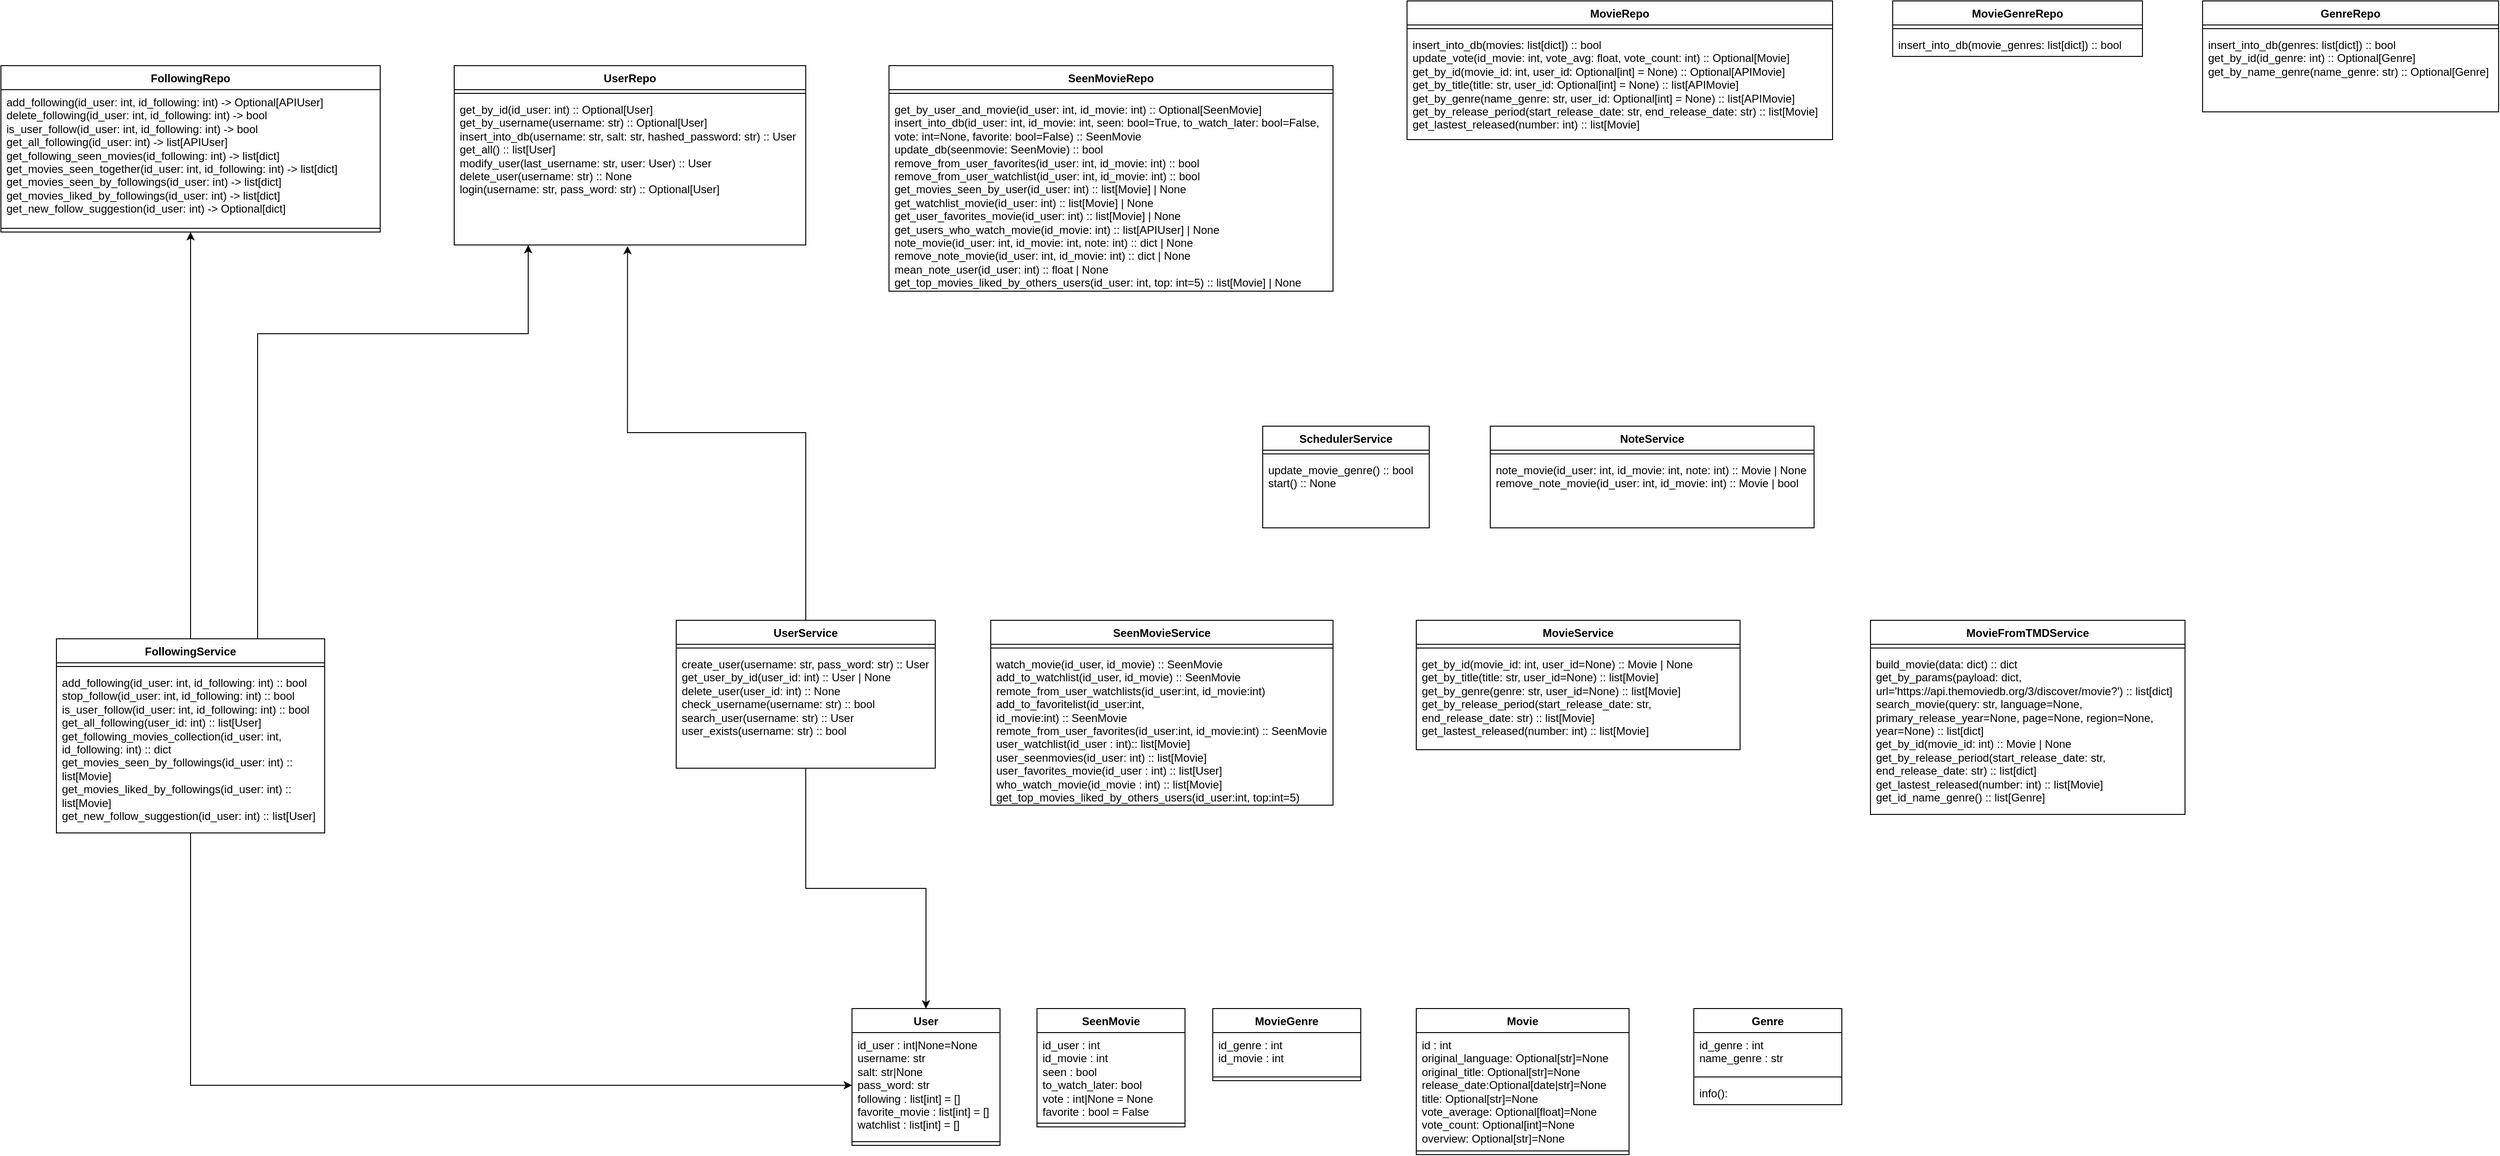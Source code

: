 <mxfile version="24.8.6">
  <diagram id="C5RBs43oDa-KdzZeNtuy" name="Page-1">
    <mxGraphModel dx="2895" dy="1763" grid="1" gridSize="10" guides="1" tooltips="1" connect="1" arrows="1" fold="1" page="1" pageScale="1" pageWidth="827" pageHeight="1169" math="0" shadow="0">
      <root>
        <mxCell id="WIyWlLk6GJQsqaUBKTNV-0" />
        <mxCell id="WIyWlLk6GJQsqaUBKTNV-1" parent="WIyWlLk6GJQsqaUBKTNV-0" />
        <mxCell id="I_LjJgBzsUawm7O9w_LE-12" value="Movie" style="swimlane;fontStyle=1;align=center;verticalAlign=top;childLayout=stackLayout;horizontal=1;startSize=26;horizontalStack=0;resizeParent=1;resizeParentMax=0;resizeLast=0;collapsible=1;marginBottom=0;whiteSpace=wrap;html=1;" vertex="1" parent="WIyWlLk6GJQsqaUBKTNV-1">
          <mxGeometry x="580" y="200" width="230" height="158" as="geometry" />
        </mxCell>
        <mxCell id="I_LjJgBzsUawm7O9w_LE-13" value="&lt;div&gt;id : int&lt;/div&gt;&lt;div&gt;&lt;span style=&quot;background-color: initial;&quot;&gt;original_language: Optional[str]=None&lt;/span&gt;&lt;/div&gt;&lt;div&gt;original_title: Optional[str]=None&lt;/div&gt;&lt;div&gt;release_date:Optional[date|str]=None&lt;/div&gt;&lt;div&gt;title: Optional[str]=None&lt;/div&gt;&lt;div&gt;vote_average: Optional[float]=None&lt;/div&gt;&lt;div&gt;vote_count: Optional[int]=None&lt;/div&gt;&lt;div&gt;overview: Optional[str]=None&lt;/div&gt;" style="text;strokeColor=none;fillColor=none;align=left;verticalAlign=top;spacingLeft=4;spacingRight=4;overflow=hidden;rotatable=0;points=[[0,0.5],[1,0.5]];portConstraint=eastwest;whiteSpace=wrap;html=1;" vertex="1" parent="I_LjJgBzsUawm7O9w_LE-12">
          <mxGeometry y="26" width="230" height="124" as="geometry" />
        </mxCell>
        <mxCell id="I_LjJgBzsUawm7O9w_LE-14" value="" style="line;strokeWidth=1;fillColor=none;align=left;verticalAlign=middle;spacingTop=-1;spacingLeft=3;spacingRight=3;rotatable=0;labelPosition=right;points=[];portConstraint=eastwest;strokeColor=inherit;" vertex="1" parent="I_LjJgBzsUawm7O9w_LE-12">
          <mxGeometry y="150" width="230" height="8" as="geometry" />
        </mxCell>
        <mxCell id="I_LjJgBzsUawm7O9w_LE-16" value="Genre" style="swimlane;fontStyle=1;align=center;verticalAlign=top;childLayout=stackLayout;horizontal=1;startSize=26;horizontalStack=0;resizeParent=1;resizeParentMax=0;resizeLast=0;collapsible=1;marginBottom=0;whiteSpace=wrap;html=1;" vertex="1" parent="WIyWlLk6GJQsqaUBKTNV-1">
          <mxGeometry x="880" y="200" width="160" height="104" as="geometry" />
        </mxCell>
        <mxCell id="I_LjJgBzsUawm7O9w_LE-17" value="id_genre : int&lt;div&gt;name_genre : str&lt;/div&gt;" style="text;strokeColor=none;fillColor=none;align=left;verticalAlign=top;spacingLeft=4;spacingRight=4;overflow=hidden;rotatable=0;points=[[0,0.5],[1,0.5]];portConstraint=eastwest;whiteSpace=wrap;html=1;" vertex="1" parent="I_LjJgBzsUawm7O9w_LE-16">
          <mxGeometry y="26" width="160" height="44" as="geometry" />
        </mxCell>
        <mxCell id="I_LjJgBzsUawm7O9w_LE-18" value="" style="line;strokeWidth=1;fillColor=none;align=left;verticalAlign=middle;spacingTop=-1;spacingLeft=3;spacingRight=3;rotatable=0;labelPosition=right;points=[];portConstraint=eastwest;strokeColor=inherit;" vertex="1" parent="I_LjJgBzsUawm7O9w_LE-16">
          <mxGeometry y="70" width="160" height="8" as="geometry" />
        </mxCell>
        <mxCell id="I_LjJgBzsUawm7O9w_LE-19" value="info():" style="text;strokeColor=none;fillColor=none;align=left;verticalAlign=top;spacingLeft=4;spacingRight=4;overflow=hidden;rotatable=0;points=[[0,0.5],[1,0.5]];portConstraint=eastwest;whiteSpace=wrap;html=1;" vertex="1" parent="I_LjJgBzsUawm7O9w_LE-16">
          <mxGeometry y="78" width="160" height="26" as="geometry" />
        </mxCell>
        <mxCell id="I_LjJgBzsUawm7O9w_LE-25" value="MovieGenre" style="swimlane;fontStyle=1;align=center;verticalAlign=top;childLayout=stackLayout;horizontal=1;startSize=26;horizontalStack=0;resizeParent=1;resizeParentMax=0;resizeLast=0;collapsible=1;marginBottom=0;whiteSpace=wrap;html=1;" vertex="1" parent="WIyWlLk6GJQsqaUBKTNV-1">
          <mxGeometry x="360" y="200" width="160" height="78" as="geometry" />
        </mxCell>
        <mxCell id="I_LjJgBzsUawm7O9w_LE-26" value="id_genre : int&lt;div&gt;id_movie : int&lt;/div&gt;" style="text;strokeColor=none;fillColor=none;align=left;verticalAlign=top;spacingLeft=4;spacingRight=4;overflow=hidden;rotatable=0;points=[[0,0.5],[1,0.5]];portConstraint=eastwest;whiteSpace=wrap;html=1;" vertex="1" parent="I_LjJgBzsUawm7O9w_LE-25">
          <mxGeometry y="26" width="160" height="44" as="geometry" />
        </mxCell>
        <mxCell id="I_LjJgBzsUawm7O9w_LE-27" value="" style="line;strokeWidth=1;fillColor=none;align=left;verticalAlign=middle;spacingTop=-1;spacingLeft=3;spacingRight=3;rotatable=0;labelPosition=right;points=[];portConstraint=eastwest;strokeColor=inherit;" vertex="1" parent="I_LjJgBzsUawm7O9w_LE-25">
          <mxGeometry y="70" width="160" height="8" as="geometry" />
        </mxCell>
        <mxCell id="I_LjJgBzsUawm7O9w_LE-29" value="SeenMovie" style="swimlane;fontStyle=1;align=center;verticalAlign=top;childLayout=stackLayout;horizontal=1;startSize=26;horizontalStack=0;resizeParent=1;resizeParentMax=0;resizeLast=0;collapsible=1;marginBottom=0;whiteSpace=wrap;html=1;" vertex="1" parent="WIyWlLk6GJQsqaUBKTNV-1">
          <mxGeometry x="170" y="200" width="160" height="128" as="geometry" />
        </mxCell>
        <mxCell id="I_LjJgBzsUawm7O9w_LE-30" value="&lt;div&gt;id_user : int&amp;nbsp;&lt;/div&gt;&lt;div&gt;id_movie : int&amp;nbsp;&lt;/div&gt;&lt;div&gt;seen : bool&amp;nbsp;&lt;/div&gt;&lt;div&gt;to_watch_later: bool&lt;/div&gt;&lt;div&gt;vote : int|None = None&amp;nbsp;&lt;/div&gt;&lt;div&gt;favorite : bool = False&lt;/div&gt;" style="text;strokeColor=none;fillColor=none;align=left;verticalAlign=top;spacingLeft=4;spacingRight=4;overflow=hidden;rotatable=0;points=[[0,0.5],[1,0.5]];portConstraint=eastwest;whiteSpace=wrap;html=1;" vertex="1" parent="I_LjJgBzsUawm7O9w_LE-29">
          <mxGeometry y="26" width="160" height="94" as="geometry" />
        </mxCell>
        <mxCell id="I_LjJgBzsUawm7O9w_LE-31" value="" style="line;strokeWidth=1;fillColor=none;align=left;verticalAlign=middle;spacingTop=-1;spacingLeft=3;spacingRight=3;rotatable=0;labelPosition=right;points=[];portConstraint=eastwest;strokeColor=inherit;" vertex="1" parent="I_LjJgBzsUawm7O9w_LE-29">
          <mxGeometry y="120" width="160" height="8" as="geometry" />
        </mxCell>
        <mxCell id="I_LjJgBzsUawm7O9w_LE-33" value="User" style="swimlane;fontStyle=1;align=center;verticalAlign=top;childLayout=stackLayout;horizontal=1;startSize=26;horizontalStack=0;resizeParent=1;resizeParentMax=0;resizeLast=0;collapsible=1;marginBottom=0;whiteSpace=wrap;html=1;" vertex="1" parent="WIyWlLk6GJQsqaUBKTNV-1">
          <mxGeometry x="-30" y="200" width="160" height="148" as="geometry" />
        </mxCell>
        <mxCell id="I_LjJgBzsUawm7O9w_LE-34" value="&lt;div&gt;id_user : int|None=None&lt;/div&gt;&lt;div&gt;username: str&amp;nbsp;&lt;/div&gt;&lt;div&gt;salt: str|None&lt;/div&gt;&lt;div&gt;pass_word: str&lt;/div&gt;&lt;div&gt;following : list[int] = []&lt;/div&gt;&lt;div&gt;favorite_movie : list[int] = []&lt;/div&gt;&lt;div&gt;watchlist : list[int] = []&lt;/div&gt;" style="text;strokeColor=none;fillColor=none;align=left;verticalAlign=top;spacingLeft=4;spacingRight=4;overflow=hidden;rotatable=0;points=[[0,0.5],[1,0.5]];portConstraint=eastwest;whiteSpace=wrap;html=1;" vertex="1" parent="I_LjJgBzsUawm7O9w_LE-33">
          <mxGeometry y="26" width="160" height="114" as="geometry" />
        </mxCell>
        <mxCell id="I_LjJgBzsUawm7O9w_LE-35" value="" style="line;strokeWidth=1;fillColor=none;align=left;verticalAlign=middle;spacingTop=-1;spacingLeft=3;spacingRight=3;rotatable=0;labelPosition=right;points=[];portConstraint=eastwest;strokeColor=inherit;" vertex="1" parent="I_LjJgBzsUawm7O9w_LE-33">
          <mxGeometry y="140" width="160" height="8" as="geometry" />
        </mxCell>
        <mxCell id="I_LjJgBzsUawm7O9w_LE-41" value="SeenMovieService" style="swimlane;fontStyle=1;align=center;verticalAlign=top;childLayout=stackLayout;horizontal=1;startSize=26;horizontalStack=0;resizeParent=1;resizeParentMax=0;resizeLast=0;collapsible=1;marginBottom=0;whiteSpace=wrap;html=1;" vertex="1" parent="WIyWlLk6GJQsqaUBKTNV-1">
          <mxGeometry x="120" y="-220" width="370" height="200" as="geometry" />
        </mxCell>
        <mxCell id="I_LjJgBzsUawm7O9w_LE-43" value="" style="line;strokeWidth=1;fillColor=none;align=left;verticalAlign=middle;spacingTop=-1;spacingLeft=3;spacingRight=3;rotatable=0;labelPosition=right;points=[];portConstraint=eastwest;strokeColor=inherit;" vertex="1" parent="I_LjJgBzsUawm7O9w_LE-41">
          <mxGeometry y="26" width="370" height="8" as="geometry" />
        </mxCell>
        <mxCell id="I_LjJgBzsUawm7O9w_LE-44" value="watch_movie(id_user, id_movie) :: SeenMovie&lt;div&gt;&lt;span style=&quot;background-color: initial;&quot;&gt;add_to_watchlist(id_user, id_movie) :: SeenMovie&lt;/span&gt;&lt;div&gt;&lt;div&gt;remote_from_user_watchlists(id_user:int, id_movie:int)&lt;/div&gt;&lt;/div&gt;&lt;div&gt;add_to_favoritelist(id_user:int,&lt;/div&gt;&lt;div&gt;id_movie:int) :: SeenMovie&lt;br&gt;&lt;/div&gt;&lt;div&gt;remote_from_user_favorites(id_user:int, id_movie:int) :: SeenMovie&lt;br&gt;&lt;/div&gt;&lt;div&gt;user_watchlist(id_user : int):: list[Movie]&lt;br&gt;&lt;/div&gt;&lt;div&gt;user_seenmovies(id_user: int) :: list[Movie]&lt;br&gt;&lt;/div&gt;&lt;div&gt;user_favorites_movie(id_user : int) :: list[User]&lt;br&gt;&lt;/div&gt;&lt;div&gt;who_watch_movie(id_movie : int) :: list[Movie]&lt;br&gt;&lt;/div&gt;&lt;div&gt;get_top_movies_liked_by_others_users(id_user:int, top:int=5)&lt;br&gt;&lt;/div&gt;&lt;div&gt;&lt;br&gt;&lt;/div&gt;&lt;div&gt;&lt;br&gt;&lt;/div&gt;&lt;div&gt;&lt;br&gt;&lt;/div&gt;&lt;div&gt;&lt;br&gt;&lt;/div&gt;&lt;/div&gt;" style="text;strokeColor=none;fillColor=none;align=left;verticalAlign=top;spacingLeft=4;spacingRight=4;overflow=hidden;rotatable=0;points=[[0,0.5],[1,0.5]];portConstraint=eastwest;whiteSpace=wrap;html=1;" vertex="1" parent="I_LjJgBzsUawm7O9w_LE-41">
          <mxGeometry y="34" width="370" height="166" as="geometry" />
        </mxCell>
        <mxCell id="I_LjJgBzsUawm7O9w_LE-97" style="edgeStyle=orthogonalEdgeStyle;rounded=0;orthogonalLoop=1;jettySize=auto;html=1;entryX=0.5;entryY=0;entryDx=0;entryDy=0;" edge="1" parent="WIyWlLk6GJQsqaUBKTNV-1" source="I_LjJgBzsUawm7O9w_LE-45" target="I_LjJgBzsUawm7O9w_LE-33">
          <mxGeometry relative="1" as="geometry" />
        </mxCell>
        <mxCell id="I_LjJgBzsUawm7O9w_LE-45" value="UserService" style="swimlane;fontStyle=1;align=center;verticalAlign=top;childLayout=stackLayout;horizontal=1;startSize=26;horizontalStack=0;resizeParent=1;resizeParentMax=0;resizeLast=0;collapsible=1;marginBottom=0;whiteSpace=wrap;html=1;" vertex="1" parent="WIyWlLk6GJQsqaUBKTNV-1">
          <mxGeometry x="-220" y="-220" width="280" height="160" as="geometry" />
        </mxCell>
        <mxCell id="I_LjJgBzsUawm7O9w_LE-47" value="" style="line;strokeWidth=1;fillColor=none;align=left;verticalAlign=middle;spacingTop=-1;spacingLeft=3;spacingRight=3;rotatable=0;labelPosition=right;points=[];portConstraint=eastwest;strokeColor=inherit;" vertex="1" parent="I_LjJgBzsUawm7O9w_LE-45">
          <mxGeometry y="26" width="280" height="8" as="geometry" />
        </mxCell>
        <mxCell id="I_LjJgBzsUawm7O9w_LE-48" value="create_user(username: str, pass_word: str) :: User&lt;br/&gt;get_user_by_id(user_id: int) :: User | None&lt;br/&gt;delete_user(user_id: int) :: None&lt;br/&gt;check_username(username: str) :: bool&lt;br/&gt;search_user(username: str) :: User&lt;br/&gt;user_exists(username: str) :: bool" style="text;strokeColor=none;fillColor=none;align=left;verticalAlign=top;spacingLeft=4;spacingRight=4;overflow=hidden;rotatable=0;points=[[0,0.5],[1,0.5]];portConstraint=eastwest;whiteSpace=wrap;html=1;" vertex="1" parent="I_LjJgBzsUawm7O9w_LE-45">
          <mxGeometry y="34" width="280" height="126" as="geometry" />
        </mxCell>
        <mxCell id="I_LjJgBzsUawm7O9w_LE-49" value="SchedulerService" style="swimlane;fontStyle=1;align=center;verticalAlign=top;childLayout=stackLayout;horizontal=1;startSize=26;horizontalStack=0;resizeParent=1;resizeParentMax=0;resizeLast=0;collapsible=1;marginBottom=0;whiteSpace=wrap;html=1;" vertex="1" parent="WIyWlLk6GJQsqaUBKTNV-1">
          <mxGeometry x="414" y="-430" width="180" height="110" as="geometry" />
        </mxCell>
        <mxCell id="I_LjJgBzsUawm7O9w_LE-51" value="" style="line;strokeWidth=1;fillColor=none;align=left;verticalAlign=middle;spacingTop=-1;spacingLeft=3;spacingRight=3;rotatable=0;labelPosition=right;points=[];portConstraint=eastwest;strokeColor=inherit;" vertex="1" parent="I_LjJgBzsUawm7O9w_LE-49">
          <mxGeometry y="26" width="180" height="8" as="geometry" />
        </mxCell>
        <mxCell id="I_LjJgBzsUawm7O9w_LE-52" value="update_movie_genre() :: bool&lt;br/&gt;start() :: None" style="text;strokeColor=none;fillColor=none;align=left;verticalAlign=top;spacingLeft=4;spacingRight=4;overflow=hidden;rotatable=0;points=[[0,0.5],[1,0.5]];portConstraint=eastwest;whiteSpace=wrap;html=1;" vertex="1" parent="I_LjJgBzsUawm7O9w_LE-49">
          <mxGeometry y="34" width="180" height="76" as="geometry" />
        </mxCell>
        <mxCell id="I_LjJgBzsUawm7O9w_LE-53" value="NoteService" style="swimlane;fontStyle=1;align=center;verticalAlign=top;childLayout=stackLayout;horizontal=1;startSize=26;horizontalStack=0;resizeParent=1;resizeParentMax=0;resizeLast=0;collapsible=1;marginBottom=0;whiteSpace=wrap;html=1;" vertex="1" parent="WIyWlLk6GJQsqaUBKTNV-1">
          <mxGeometry x="660" y="-430" width="350" height="110" as="geometry" />
        </mxCell>
        <mxCell id="I_LjJgBzsUawm7O9w_LE-55" value="" style="line;strokeWidth=1;fillColor=none;align=left;verticalAlign=middle;spacingTop=-1;spacingLeft=3;spacingRight=3;rotatable=0;labelPosition=right;points=[];portConstraint=eastwest;strokeColor=inherit;" vertex="1" parent="I_LjJgBzsUawm7O9w_LE-53">
          <mxGeometry y="26" width="350" height="8" as="geometry" />
        </mxCell>
        <mxCell id="I_LjJgBzsUawm7O9w_LE-56" value="note_movie(id_user: int, id_movie: int, note: int) :: Movie | None&lt;br/&gt;remove_note_movie(id_user: int, id_movie: int) :: Movie | bool" style="text;strokeColor=none;fillColor=none;align=left;verticalAlign=top;spacingLeft=4;spacingRight=4;overflow=hidden;rotatable=0;points=[[0,0.5],[1,0.5]];portConstraint=eastwest;whiteSpace=wrap;html=1;" vertex="1" parent="I_LjJgBzsUawm7O9w_LE-53">
          <mxGeometry y="34" width="350" height="76" as="geometry" />
        </mxCell>
        <mxCell id="I_LjJgBzsUawm7O9w_LE-58" value="MovieService" style="swimlane;fontStyle=1;align=center;verticalAlign=top;childLayout=stackLayout;horizontal=1;startSize=26;horizontalStack=0;resizeParent=1;resizeParentMax=0;resizeLast=0;collapsible=1;marginBottom=0;whiteSpace=wrap;html=1;" vertex="1" parent="WIyWlLk6GJQsqaUBKTNV-1">
          <mxGeometry x="580" y="-220" width="350" height="140" as="geometry" />
        </mxCell>
        <mxCell id="I_LjJgBzsUawm7O9w_LE-60" value="" style="line;strokeWidth=1;fillColor=none;align=left;verticalAlign=middle;spacingTop=-1;spacingLeft=3;spacingRight=3;rotatable=0;labelPosition=right;points=[];portConstraint=eastwest;strokeColor=inherit;" vertex="1" parent="I_LjJgBzsUawm7O9w_LE-58">
          <mxGeometry y="26" width="350" height="8" as="geometry" />
        </mxCell>
        <mxCell id="I_LjJgBzsUawm7O9w_LE-61" value="&lt;div&gt;get_by_id(movie_id: int, user_id=None) :: Movie | None&lt;/div&gt;&lt;div&gt;get_by_title(title: str, user_id=None) :: list[Movie]&lt;/div&gt;&lt;div&gt;get_by_genre(genre: str, user_id=None) :: list[Movie]&lt;/div&gt;&lt;div&gt;get_by_release_period(start_release_date: str, end_release_date: str) :: list[Movie]&lt;/div&gt;&lt;div&gt;get_lastest_released(number: int) :: list[Movie]&lt;/div&gt;&lt;div&gt;&lt;br&gt;&lt;/div&gt;" style="text;strokeColor=none;fillColor=none;align=left;verticalAlign=top;spacingLeft=4;spacingRight=4;overflow=hidden;rotatable=0;points=[[0,0.5],[1,0.5]];portConstraint=eastwest;whiteSpace=wrap;html=1;" vertex="1" parent="I_LjJgBzsUawm7O9w_LE-58">
          <mxGeometry y="34" width="350" height="106" as="geometry" />
        </mxCell>
        <mxCell id="I_LjJgBzsUawm7O9w_LE-62" value="MovieFromTMDService" style="swimlane;fontStyle=1;align=center;verticalAlign=top;childLayout=stackLayout;horizontal=1;startSize=26;horizontalStack=0;resizeParent=1;resizeParentMax=0;resizeLast=0;collapsible=1;marginBottom=0;whiteSpace=wrap;html=1;" vertex="1" parent="WIyWlLk6GJQsqaUBKTNV-1">
          <mxGeometry x="1071" y="-220" width="340" height="210" as="geometry" />
        </mxCell>
        <mxCell id="I_LjJgBzsUawm7O9w_LE-64" value="" style="line;strokeWidth=1;fillColor=none;align=left;verticalAlign=middle;spacingTop=-1;spacingLeft=3;spacingRight=3;rotatable=0;labelPosition=right;points=[];portConstraint=eastwest;strokeColor=inherit;" vertex="1" parent="I_LjJgBzsUawm7O9w_LE-62">
          <mxGeometry y="26" width="340" height="8" as="geometry" />
        </mxCell>
        <mxCell id="I_LjJgBzsUawm7O9w_LE-65" value="&lt;div&gt;build_movie(data: dict) :: dict&lt;/div&gt;&lt;div&gt;get_by_params(payload: dict, url=&#39;https://api.themoviedb.org/3/discover/movie?&#39;) :: list[dict]&lt;/div&gt;&lt;div&gt;search_movie(query: str, language=None, primary_release_year=None, page=None, region=None, year=None) :: list[dict]&lt;/div&gt;&lt;div&gt;get_by_id(movie_id: int) :: Movie | None&lt;/div&gt;&lt;div&gt;get_by_release_period(start_release_date: str, end_release_date: str) :: list[dict]&lt;/div&gt;&lt;div&gt;get_lastest_released(number: int) :: list[Movie]&lt;/div&gt;&lt;div&gt;get_id_name_genre() :: list[Genre]&lt;/div&gt;&lt;div&gt;&lt;br&gt;&lt;/div&gt;" style="text;strokeColor=none;fillColor=none;align=left;verticalAlign=top;spacingLeft=4;spacingRight=4;overflow=hidden;rotatable=0;points=[[0,0.5],[1,0.5]];portConstraint=eastwest;whiteSpace=wrap;html=1;" vertex="1" parent="I_LjJgBzsUawm7O9w_LE-62">
          <mxGeometry y="34" width="340" height="176" as="geometry" />
        </mxCell>
        <mxCell id="I_LjJgBzsUawm7O9w_LE-101" style="edgeStyle=orthogonalEdgeStyle;rounded=0;orthogonalLoop=1;jettySize=auto;html=1;entryX=0.5;entryY=1;entryDx=0;entryDy=0;" edge="1" parent="WIyWlLk6GJQsqaUBKTNV-1" source="I_LjJgBzsUawm7O9w_LE-66" target="I_LjJgBzsUawm7O9w_LE-93">
          <mxGeometry relative="1" as="geometry" />
        </mxCell>
        <mxCell id="I_LjJgBzsUawm7O9w_LE-103" style="edgeStyle=orthogonalEdgeStyle;rounded=0;orthogonalLoop=1;jettySize=auto;html=1;exitX=0.75;exitY=0;exitDx=0;exitDy=0;" edge="1" parent="WIyWlLk6GJQsqaUBKTNV-1" source="I_LjJgBzsUawm7O9w_LE-66" target="I_LjJgBzsUawm7O9w_LE-75">
          <mxGeometry relative="1" as="geometry">
            <Array as="points">
              <mxPoint x="-672" y="-530" />
              <mxPoint x="-380" y="-530" />
            </Array>
          </mxGeometry>
        </mxCell>
        <mxCell id="I_LjJgBzsUawm7O9w_LE-104" style="edgeStyle=orthogonalEdgeStyle;rounded=0;orthogonalLoop=1;jettySize=auto;html=1;entryX=0;entryY=0.5;entryDx=0;entryDy=0;" edge="1" parent="WIyWlLk6GJQsqaUBKTNV-1" source="I_LjJgBzsUawm7O9w_LE-66" target="I_LjJgBzsUawm7O9w_LE-34">
          <mxGeometry relative="1" as="geometry" />
        </mxCell>
        <mxCell id="I_LjJgBzsUawm7O9w_LE-66" value="FollowingService" style="swimlane;fontStyle=1;align=center;verticalAlign=top;childLayout=stackLayout;horizontal=1;startSize=26;horizontalStack=0;resizeParent=1;resizeParentMax=0;resizeLast=0;collapsible=1;marginBottom=0;whiteSpace=wrap;html=1;" vertex="1" parent="WIyWlLk6GJQsqaUBKTNV-1">
          <mxGeometry x="-890" y="-200" width="290" height="210" as="geometry">
            <mxRectangle x="1470" y="-516" width="130" height="30" as="alternateBounds" />
          </mxGeometry>
        </mxCell>
        <mxCell id="I_LjJgBzsUawm7O9w_LE-68" value="" style="line;strokeWidth=1;fillColor=none;align=left;verticalAlign=middle;spacingTop=-1;spacingLeft=3;spacingRight=3;rotatable=0;labelPosition=right;points=[];portConstraint=eastwest;strokeColor=inherit;" vertex="1" parent="I_LjJgBzsUawm7O9w_LE-66">
          <mxGeometry y="26" width="290" height="8" as="geometry" />
        </mxCell>
        <mxCell id="I_LjJgBzsUawm7O9w_LE-69" value="&lt;div&gt;add_following(id_user: int, id_following: int) :: bool&lt;/div&gt;&lt;div&gt;stop_follow(id_user: int, id_following: int) :: bool&lt;/div&gt;&lt;div&gt;is_user_follow(id_user: int, id_following: int) :: bool&lt;/div&gt;&lt;div&gt;get_all_following(user_id: int) :: list[User]&lt;/div&gt;&lt;div&gt;get_following_movies_collection(id_user: int, id_following: int) :: dict&lt;/div&gt;&lt;div&gt;get_movies_seen_by_followings(id_user: int) :: list[Movie]&lt;/div&gt;&lt;div&gt;get_movies_liked_by_followings(id_user: int) :: list[Movie]&lt;/div&gt;&lt;div&gt;get_new_follow_suggestion(id_user: int) :: list[User]&lt;/div&gt;&lt;div&gt;&lt;br&gt;&lt;/div&gt;" style="text;strokeColor=none;fillColor=none;align=left;verticalAlign=top;spacingLeft=4;spacingRight=4;overflow=hidden;rotatable=0;points=[[0,0.5],[1,0.5]];portConstraint=eastwest;whiteSpace=wrap;html=1;" vertex="1" parent="I_LjJgBzsUawm7O9w_LE-66">
          <mxGeometry y="34" width="290" height="176" as="geometry" />
        </mxCell>
        <mxCell id="I_LjJgBzsUawm7O9w_LE-72" value="UserRepo" style="swimlane;fontStyle=1;align=center;verticalAlign=top;childLayout=stackLayout;horizontal=1;startSize=26;horizontalStack=0;resizeParent=1;resizeParentMax=0;resizeLast=0;collapsible=1;marginBottom=0;whiteSpace=wrap;html=1;" vertex="1" parent="WIyWlLk6GJQsqaUBKTNV-1">
          <mxGeometry x="-460" y="-820" width="380" height="194" as="geometry" />
        </mxCell>
        <mxCell id="I_LjJgBzsUawm7O9w_LE-74" value="" style="line;strokeWidth=1;fillColor=none;align=left;verticalAlign=middle;spacingTop=-1;spacingLeft=3;spacingRight=3;rotatable=0;labelPosition=right;points=[];portConstraint=eastwest;strokeColor=inherit;" vertex="1" parent="I_LjJgBzsUawm7O9w_LE-72">
          <mxGeometry y="26" width="380" height="8" as="geometry" />
        </mxCell>
        <mxCell id="I_LjJgBzsUawm7O9w_LE-75" value="&lt;div&gt;get_by_id(id_user: int) :: Optional[User]&lt;/div&gt;&lt;div&gt;get_by_username(username: str) :: Optional[User]&lt;/div&gt;&lt;div&gt;insert_into_db(username: str, salt: str, hashed_password: str) :: User&lt;/div&gt;&lt;div&gt;get_all() :: list[User]&lt;/div&gt;&lt;div&gt;modify_user(last_username: str, user: User) :: User&lt;/div&gt;&lt;div&gt;delete_user(username: str) :: None&lt;/div&gt;&lt;div&gt;login(username: str, pass_word: str) :: Optional[User]&lt;/div&gt;&lt;div&gt;&lt;br&gt;&lt;/div&gt;" style="text;strokeColor=none;fillColor=none;align=left;verticalAlign=top;spacingLeft=4;spacingRight=4;overflow=hidden;rotatable=0;points=[[0,0.5],[1,0.5]];portConstraint=eastwest;whiteSpace=wrap;html=1;" vertex="1" parent="I_LjJgBzsUawm7O9w_LE-72">
          <mxGeometry y="34" width="380" height="160" as="geometry" />
        </mxCell>
        <mxCell id="I_LjJgBzsUawm7O9w_LE-76" value="SeenMovieRepo" style="swimlane;fontStyle=1;align=center;verticalAlign=top;childLayout=stackLayout;horizontal=1;startSize=26;horizontalStack=0;resizeParent=1;resizeParentMax=0;resizeLast=0;collapsible=1;marginBottom=0;whiteSpace=wrap;html=1;" vertex="1" parent="WIyWlLk6GJQsqaUBKTNV-1">
          <mxGeometry x="10" y="-820" width="480" height="244" as="geometry" />
        </mxCell>
        <mxCell id="I_LjJgBzsUawm7O9w_LE-78" value="" style="line;strokeWidth=1;fillColor=none;align=left;verticalAlign=middle;spacingTop=-1;spacingLeft=3;spacingRight=3;rotatable=0;labelPosition=right;points=[];portConstraint=eastwest;strokeColor=inherit;" vertex="1" parent="I_LjJgBzsUawm7O9w_LE-76">
          <mxGeometry y="26" width="480" height="8" as="geometry" />
        </mxCell>
        <mxCell id="I_LjJgBzsUawm7O9w_LE-79" value="&lt;div&gt;get_by_user_and_movie(id_user: int, id_movie: int) :: Optional[SeenMovie]&lt;/div&gt;&lt;div&gt;insert_into_db(id_user: int, id_movie: int, seen: bool=True, to_watch_later: bool=False, vote: int=None, favorite: bool=False) :: SeenMovie&lt;/div&gt;&lt;div&gt;update_db(seenmovie: SeenMovie) :: bool&lt;/div&gt;&lt;div&gt;remove_from_user_favorites(id_user: int, id_movie: int) :: bool&lt;/div&gt;&lt;div&gt;remove_from_user_watchlist(id_user: int, id_movie: int) :: bool&lt;/div&gt;&lt;div&gt;get_movies_seen_by_user(id_user: int) :: list[Movie] | None&lt;/div&gt;&lt;div&gt;get_watchlist_movie(id_user: int) :: list[Movie] | None&lt;/div&gt;&lt;div&gt;get_user_favorites_movie(id_user: int) :: list[Movie] | None&lt;/div&gt;&lt;div&gt;get_users_who_watch_movie(id_movie: int) :: list[APIUser] | None&lt;/div&gt;&lt;div&gt;note_movie(id_user: int, id_movie: int, note: int) :: dict | None&lt;/div&gt;&lt;div&gt;remove_note_movie(id_user: int, id_movie: int) :: dict | None&lt;/div&gt;&lt;div&gt;mean_note_user(id_user: int) :: float | None&lt;/div&gt;&lt;div&gt;get_top_movies_liked_by_others_users(id_user: int, top: int=5) :: list[Movie] | None&lt;/div&gt;&lt;div&gt;&lt;br&gt;&lt;/div&gt;" style="text;strokeColor=none;fillColor=none;align=left;verticalAlign=top;spacingLeft=4;spacingRight=4;overflow=hidden;rotatable=0;points=[[0,0.5],[1,0.5]];portConstraint=eastwest;whiteSpace=wrap;html=1;" vertex="1" parent="I_LjJgBzsUawm7O9w_LE-76">
          <mxGeometry y="34" width="480" height="210" as="geometry" />
        </mxCell>
        <mxCell id="I_LjJgBzsUawm7O9w_LE-80" value="MovieRepo" style="swimlane;fontStyle=1;align=center;verticalAlign=top;childLayout=stackLayout;horizontal=1;startSize=26;horizontalStack=0;resizeParent=1;resizeParentMax=0;resizeLast=0;collapsible=1;marginBottom=0;whiteSpace=wrap;html=1;" vertex="1" parent="WIyWlLk6GJQsqaUBKTNV-1">
          <mxGeometry x="570" y="-890" width="460" height="150" as="geometry" />
        </mxCell>
        <mxCell id="I_LjJgBzsUawm7O9w_LE-82" value="" style="line;strokeWidth=1;fillColor=none;align=left;verticalAlign=middle;spacingTop=-1;spacingLeft=3;spacingRight=3;rotatable=0;labelPosition=right;points=[];portConstraint=eastwest;strokeColor=inherit;" vertex="1" parent="I_LjJgBzsUawm7O9w_LE-80">
          <mxGeometry y="26" width="460" height="8" as="geometry" />
        </mxCell>
        <mxCell id="I_LjJgBzsUawm7O9w_LE-83" value="insert_into_db(movies: list[dict]) :: bool&lt;br/&gt;update_vote(id_movie: int, vote_avg: float, vote_count: int) :: Optional[Movie]&lt;br/&gt;get_by_id(movie_id: int, user_id: Optional[int] = None) :: Optional[APIMovie]&lt;br/&gt;get_by_title(title: str, user_id: Optional[int] = None) :: list[APIMovie]&lt;br/&gt;get_by_genre(name_genre: str, user_id: Optional[int] = None) :: list[APIMovie]&lt;br/&gt;get_by_release_period(start_release_date: str, end_release_date: str) :: list[Movie]&lt;br/&gt;get_lastest_released(number: int) :: list[Movie]" style="text;strokeColor=none;fillColor=none;align=left;verticalAlign=top;spacingLeft=4;spacingRight=4;overflow=hidden;rotatable=0;points=[[0,0.5],[1,0.5]];portConstraint=eastwest;whiteSpace=wrap;html=1;" vertex="1" parent="I_LjJgBzsUawm7O9w_LE-80">
          <mxGeometry y="34" width="460" height="116" as="geometry" />
        </mxCell>
        <mxCell id="I_LjJgBzsUawm7O9w_LE-85" value="MovieGenreRepo" style="swimlane;fontStyle=1;align=center;verticalAlign=top;childLayout=stackLayout;horizontal=1;startSize=26;horizontalStack=0;resizeParent=1;resizeParentMax=0;resizeLast=0;collapsible=1;marginBottom=0;whiteSpace=wrap;html=1;" vertex="1" parent="WIyWlLk6GJQsqaUBKTNV-1">
          <mxGeometry x="1095" y="-890" width="270" height="60" as="geometry" />
        </mxCell>
        <mxCell id="I_LjJgBzsUawm7O9w_LE-87" value="" style="line;strokeWidth=1;fillColor=none;align=left;verticalAlign=middle;spacingTop=-1;spacingLeft=3;spacingRight=3;rotatable=0;labelPosition=right;points=[];portConstraint=eastwest;strokeColor=inherit;" vertex="1" parent="I_LjJgBzsUawm7O9w_LE-85">
          <mxGeometry y="26" width="270" height="8" as="geometry" />
        </mxCell>
        <mxCell id="I_LjJgBzsUawm7O9w_LE-88" value="&lt;div&gt;insert_into_db(movie_genres: list[dict]) :: bool&lt;/div&gt;&lt;div&gt;&lt;br&gt;&lt;/div&gt;" style="text;strokeColor=none;fillColor=none;align=left;verticalAlign=top;spacingLeft=4;spacingRight=4;overflow=hidden;rotatable=0;points=[[0,0.5],[1,0.5]];portConstraint=eastwest;whiteSpace=wrap;html=1;" vertex="1" parent="I_LjJgBzsUawm7O9w_LE-85">
          <mxGeometry y="34" width="270" height="26" as="geometry" />
        </mxCell>
        <mxCell id="I_LjJgBzsUawm7O9w_LE-89" value="GenreRepo" style="swimlane;fontStyle=1;align=center;verticalAlign=top;childLayout=stackLayout;horizontal=1;startSize=26;horizontalStack=0;resizeParent=1;resizeParentMax=0;resizeLast=0;collapsible=1;marginBottom=0;whiteSpace=wrap;html=1;" vertex="1" parent="WIyWlLk6GJQsqaUBKTNV-1">
          <mxGeometry x="1430" y="-890" width="320" height="120" as="geometry" />
        </mxCell>
        <mxCell id="I_LjJgBzsUawm7O9w_LE-91" value="" style="line;strokeWidth=1;fillColor=none;align=left;verticalAlign=middle;spacingTop=-1;spacingLeft=3;spacingRight=3;rotatable=0;labelPosition=right;points=[];portConstraint=eastwest;strokeColor=inherit;" vertex="1" parent="I_LjJgBzsUawm7O9w_LE-89">
          <mxGeometry y="26" width="320" height="8" as="geometry" />
        </mxCell>
        <mxCell id="I_LjJgBzsUawm7O9w_LE-92" value="insert_into_db(genres: list[dict]) :: bool&lt;br/&gt;    get_by_id(id_genre: int) :: Optional[Genre]&lt;br/&gt;    get_by_name_genre(name_genre: str) :: Optional[Genre]" style="text;strokeColor=none;fillColor=none;align=left;verticalAlign=top;spacingLeft=4;spacingRight=4;overflow=hidden;rotatable=0;points=[[0,0.5],[1,0.5]];portConstraint=eastwest;whiteSpace=wrap;html=1;" vertex="1" parent="I_LjJgBzsUawm7O9w_LE-89">
          <mxGeometry y="34" width="320" height="86" as="geometry" />
        </mxCell>
        <mxCell id="I_LjJgBzsUawm7O9w_LE-93" value="FollowingRepo" style="swimlane;fontStyle=1;align=center;verticalAlign=top;childLayout=stackLayout;horizontal=1;startSize=26;horizontalStack=0;resizeParent=1;resizeParentMax=0;resizeLast=0;collapsible=1;marginBottom=0;whiteSpace=wrap;html=1;" vertex="1" parent="WIyWlLk6GJQsqaUBKTNV-1">
          <mxGeometry x="-950" y="-820" width="410" height="180" as="geometry" />
        </mxCell>
        <mxCell id="I_LjJgBzsUawm7O9w_LE-96" value="add_following(id_user: int, id_following: int) -&amp;gt; Optional[APIUser]&lt;br/&gt;    delete_following(id_user: int, id_following: int) -&amp;gt; bool&lt;br/&gt;    is_user_follow(id_user: int, id_following: int) -&amp;gt; bool&lt;br/&gt;    get_all_following(id_user: int) -&amp;gt; list[APIUser]&lt;br/&gt;    get_following_seen_movies(id_following: int) -&amp;gt; list[dict]&lt;br/&gt;    get_movies_seen_together(id_user: int, id_following: int) -&amp;gt; list[dict]&lt;br/&gt;    get_movies_seen_by_followings(id_user: int) -&amp;gt; list[dict]&lt;br/&gt;    get_movies_liked_by_followings(id_user: int) -&amp;gt; list[dict]&lt;br/&gt;    get_new_follow_suggestion(id_user: int) -&amp;gt; Optional[dict]" style="text;strokeColor=none;fillColor=none;align=left;verticalAlign=top;spacingLeft=4;spacingRight=4;overflow=hidden;rotatable=0;points=[[0,0.5],[1,0.5]];portConstraint=eastwest;whiteSpace=wrap;html=1;" vertex="1" parent="I_LjJgBzsUawm7O9w_LE-93">
          <mxGeometry y="26" width="410" height="146" as="geometry" />
        </mxCell>
        <mxCell id="I_LjJgBzsUawm7O9w_LE-95" value="" style="line;strokeWidth=1;fillColor=none;align=left;verticalAlign=middle;spacingTop=-1;spacingLeft=3;spacingRight=3;rotatable=0;labelPosition=right;points=[];portConstraint=eastwest;strokeColor=inherit;" vertex="1" parent="I_LjJgBzsUawm7O9w_LE-93">
          <mxGeometry y="172" width="410" height="8" as="geometry" />
        </mxCell>
        <mxCell id="I_LjJgBzsUawm7O9w_LE-98" style="edgeStyle=orthogonalEdgeStyle;rounded=0;orthogonalLoop=1;jettySize=auto;html=1;entryX=0.493;entryY=1.007;entryDx=0;entryDy=0;entryPerimeter=0;" edge="1" parent="WIyWlLk6GJQsqaUBKTNV-1" source="I_LjJgBzsUawm7O9w_LE-45" target="I_LjJgBzsUawm7O9w_LE-75">
          <mxGeometry relative="1" as="geometry">
            <Array as="points">
              <mxPoint x="-80" y="-423" />
              <mxPoint x="-273" y="-423" />
            </Array>
          </mxGeometry>
        </mxCell>
      </root>
    </mxGraphModel>
  </diagram>
</mxfile>
